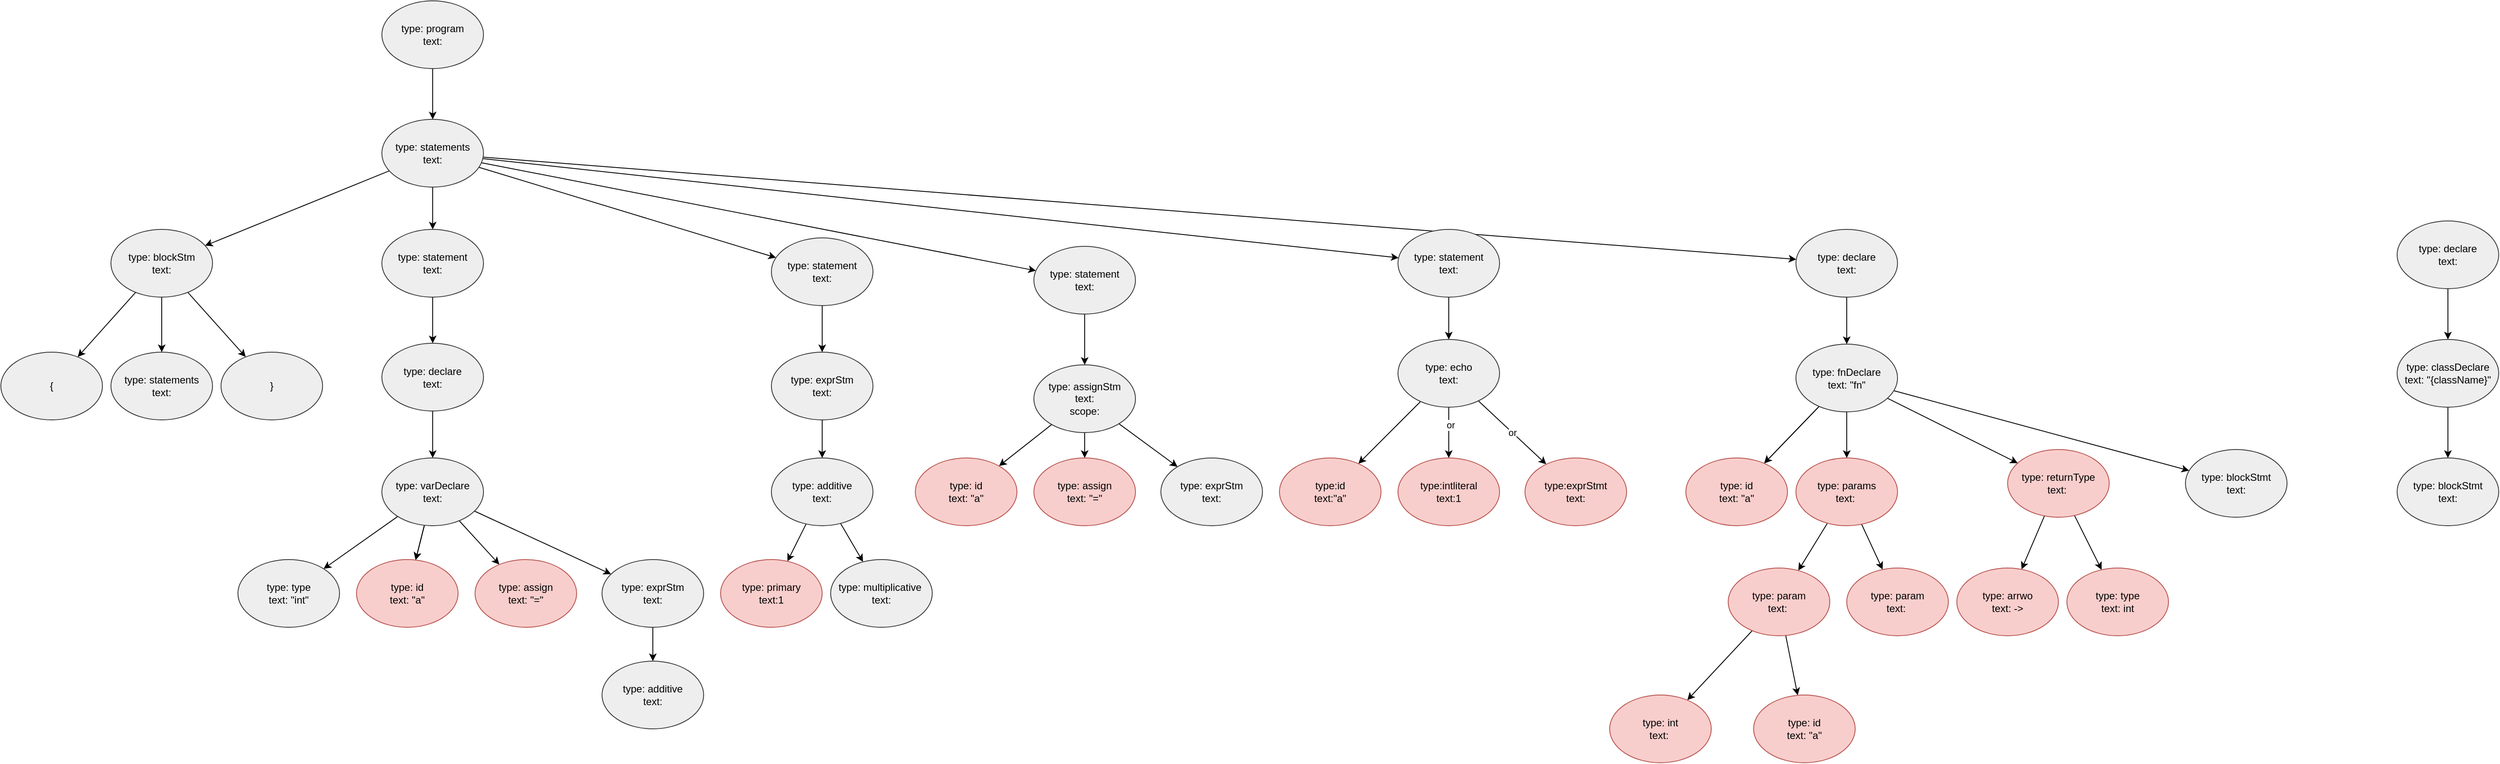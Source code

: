 <mxfile>
    <diagram id="mhCBieXG9H0Hiuy5WFCn" name="ast">
        <mxGraphModel dx="901" dy="882" grid="1" gridSize="10" guides="1" tooltips="1" connect="1" arrows="1" fold="1" page="0" pageScale="1" pageWidth="827" pageHeight="1169" math="0" shadow="0">
            <root>
                <mxCell id="0"/>
                <mxCell id="1" parent="0"/>
                <mxCell id="2" value="" style="rounded=0;orthogonalLoop=1;jettySize=auto;html=1;" parent="1" source="3" target="12" edge="1">
                    <mxGeometry relative="1" as="geometry"/>
                </mxCell>
                <mxCell id="3" value="type: program&lt;br&gt;text:" style="ellipse;whiteSpace=wrap;html=1;fillColor=#eeeeee;strokeColor=#36393d;" parent="1" vertex="1">
                    <mxGeometry x="450" y="100" width="120" height="80" as="geometry"/>
                </mxCell>
                <mxCell id="4" value="" style="edgeStyle=none;rounded=0;orthogonalLoop=1;jettySize=auto;html=1;" parent="1" source="5" target="6" edge="1">
                    <mxGeometry relative="1" as="geometry"/>
                </mxCell>
                <mxCell id="85" style="edgeStyle=none;rounded=0;orthogonalLoop=1;jettySize=auto;html=1;" parent="1" source="5" target="83" edge="1">
                    <mxGeometry relative="1" as="geometry"/>
                </mxCell>
                <mxCell id="86" style="edgeStyle=none;rounded=0;orthogonalLoop=1;jettySize=auto;html=1;" parent="1" source="5" target="84" edge="1">
                    <mxGeometry relative="1" as="geometry"/>
                </mxCell>
                <mxCell id="5" value="type: blockStm&lt;br&gt;text:" style="ellipse;whiteSpace=wrap;html=1;fillColor=#eeeeee;strokeColor=#36393d;" parent="1" vertex="1">
                    <mxGeometry x="130" y="370" width="120" height="80" as="geometry"/>
                </mxCell>
                <mxCell id="6" value="type: statements&lt;br&gt;text:" style="ellipse;whiteSpace=wrap;html=1;fillColor=#eeeeee;strokeColor=#36393d;" parent="1" vertex="1">
                    <mxGeometry x="130" y="515" width="120" height="80" as="geometry"/>
                </mxCell>
                <mxCell id="7" style="edgeStyle=none;rounded=0;orthogonalLoop=1;jettySize=auto;html=1;" parent="1" source="12" target="5" edge="1">
                    <mxGeometry relative="1" as="geometry"/>
                </mxCell>
                <mxCell id="8" style="edgeStyle=none;rounded=0;orthogonalLoop=1;jettySize=auto;html=1;" parent="1" source="12" target="14" edge="1">
                    <mxGeometry relative="1" as="geometry"/>
                </mxCell>
                <mxCell id="9" style="edgeStyle=none;rounded=0;orthogonalLoop=1;jettySize=auto;html=1;" parent="1" source="12" target="18" edge="1">
                    <mxGeometry relative="1" as="geometry"/>
                </mxCell>
                <mxCell id="10" style="edgeStyle=none;rounded=0;orthogonalLoop=1;jettySize=auto;html=1;" parent="1" source="12" target="22" edge="1">
                    <mxGeometry relative="1" as="geometry"/>
                </mxCell>
                <mxCell id="11" style="rounded=0;orthogonalLoop=1;jettySize=auto;html=1;" parent="1" source="12" target="46" edge="1">
                    <mxGeometry relative="1" as="geometry">
                        <mxPoint x="1916" y="340" as="targetPoint"/>
                    </mxGeometry>
                </mxCell>
                <mxCell id="82" style="edgeStyle=none;rounded=0;orthogonalLoop=1;jettySize=auto;html=1;" parent="1" source="12" target="58" edge="1">
                    <mxGeometry relative="1" as="geometry">
                        <mxPoint x="1250" y="290" as="targetPoint"/>
                    </mxGeometry>
                </mxCell>
                <mxCell id="12" value="type: statements&lt;br&gt;text:" style="ellipse;whiteSpace=wrap;html=1;fillColor=#eeeeee;strokeColor=#36393d;" parent="1" vertex="1">
                    <mxGeometry x="450" y="240" width="120" height="80" as="geometry"/>
                </mxCell>
                <mxCell id="13" value="" style="edgeStyle=none;rounded=0;orthogonalLoop=1;jettySize=auto;html=1;" parent="1" source="14" target="16" edge="1">
                    <mxGeometry relative="1" as="geometry"/>
                </mxCell>
                <mxCell id="14" value="type: statement&lt;br&gt;text:" style="ellipse;whiteSpace=wrap;html=1;fillColor=#eeeeee;strokeColor=#36393d;" parent="1" vertex="1">
                    <mxGeometry x="450" y="370" width="120" height="80" as="geometry"/>
                </mxCell>
                <mxCell id="15" style="edgeStyle=none;rounded=0;orthogonalLoop=1;jettySize=auto;html=1;" parent="1" source="16" target="32" edge="1">
                    <mxGeometry relative="1" as="geometry"/>
                </mxCell>
                <mxCell id="16" value="type: declare&lt;br&gt;text:" style="ellipse;whiteSpace=wrap;html=1;fillColor=#eeeeee;strokeColor=#36393d;" parent="1" vertex="1">
                    <mxGeometry x="450" y="504.5" width="120" height="80" as="geometry"/>
                </mxCell>
                <mxCell id="17" value="" style="edgeStyle=none;rounded=0;orthogonalLoop=1;jettySize=auto;html=1;" parent="1" source="18" target="20" edge="1">
                    <mxGeometry relative="1" as="geometry"/>
                </mxCell>
                <mxCell id="18" value="type: statement&lt;br&gt;text:" style="ellipse;whiteSpace=wrap;html=1;fillColor=#eeeeee;strokeColor=#36393d;" parent="1" vertex="1">
                    <mxGeometry x="910" y="380" width="120" height="80" as="geometry"/>
                </mxCell>
                <mxCell id="19" value="" style="edgeStyle=none;rounded=0;orthogonalLoop=1;jettySize=auto;html=1;" parent="1" source="20" target="40" edge="1">
                    <mxGeometry relative="1" as="geometry"/>
                </mxCell>
                <mxCell id="20" value="type: exprStm&lt;br&gt;text:" style="ellipse;whiteSpace=wrap;html=1;fillColor=#eeeeee;strokeColor=#36393d;" parent="1" vertex="1">
                    <mxGeometry x="910" y="515" width="120" height="80" as="geometry"/>
                </mxCell>
                <mxCell id="21" value="" style="edgeStyle=none;rounded=0;orthogonalLoop=1;jettySize=auto;html=1;" parent="1" source="22" target="26" edge="1">
                    <mxGeometry relative="1" as="geometry"/>
                </mxCell>
                <mxCell id="22" value="type: statement&lt;br&gt;text:" style="ellipse;whiteSpace=wrap;html=1;fillColor=#eeeeee;strokeColor=#36393d;" parent="1" vertex="1">
                    <mxGeometry x="1220" y="390" width="120" height="80" as="geometry"/>
                </mxCell>
                <mxCell id="23" style="edgeStyle=none;rounded=0;orthogonalLoop=1;jettySize=auto;html=1;" parent="1" source="26" target="42" edge="1">
                    <mxGeometry relative="1" as="geometry"/>
                </mxCell>
                <mxCell id="24" style="edgeStyle=none;rounded=0;orthogonalLoop=1;jettySize=auto;html=1;" parent="1" source="26" target="43" edge="1">
                    <mxGeometry relative="1" as="geometry"/>
                </mxCell>
                <mxCell id="25" style="edgeStyle=none;rounded=0;orthogonalLoop=1;jettySize=auto;html=1;" parent="1" source="26" target="44" edge="1">
                    <mxGeometry relative="1" as="geometry"/>
                </mxCell>
                <mxCell id="26" value="type: assignStm&lt;br&gt;text:&lt;br&gt;scope:" style="ellipse;whiteSpace=wrap;html=1;fillColor=#eeeeee;strokeColor=#36393d;" parent="1" vertex="1">
                    <mxGeometry x="1220" y="530" width="120" height="80" as="geometry"/>
                </mxCell>
                <mxCell id="27" style="edgeStyle=none;rounded=0;orthogonalLoop=1;jettySize=auto;html=1;" parent="1" source="32" target="33" edge="1">
                    <mxGeometry relative="1" as="geometry"/>
                </mxCell>
                <mxCell id="28" style="edgeStyle=none;rounded=0;orthogonalLoop=1;jettySize=auto;html=1;" parent="1" source="32" target="34" edge="1">
                    <mxGeometry relative="1" as="geometry"/>
                </mxCell>
                <mxCell id="29" value="" style="edgeStyle=none;rounded=0;orthogonalLoop=1;jettySize=auto;html=1;" parent="1" source="32" target="34" edge="1">
                    <mxGeometry relative="1" as="geometry"/>
                </mxCell>
                <mxCell id="30" style="edgeStyle=none;rounded=0;orthogonalLoop=1;jettySize=auto;html=1;" parent="1" source="32" target="35" edge="1">
                    <mxGeometry relative="1" as="geometry"/>
                </mxCell>
                <mxCell id="31" style="edgeStyle=none;rounded=0;orthogonalLoop=1;jettySize=auto;html=1;" parent="1" source="32" target="37" edge="1">
                    <mxGeometry relative="1" as="geometry"/>
                </mxCell>
                <mxCell id="32" value="type: varDeclare&lt;br&gt;text:" style="ellipse;whiteSpace=wrap;html=1;fillColor=#eeeeee;strokeColor=#36393d;" parent="1" vertex="1">
                    <mxGeometry x="450" y="640" width="120" height="80" as="geometry"/>
                </mxCell>
                <mxCell id="33" value="type: type&lt;br&gt;text: &quot;int&quot;" style="ellipse;whiteSpace=wrap;html=1;fillColor=#eeeeee;strokeColor=#36393d;" parent="1" vertex="1">
                    <mxGeometry x="280" y="760" width="120" height="80" as="geometry"/>
                </mxCell>
                <mxCell id="34" value="type: id&lt;br&gt;text: &quot;a&quot;" style="ellipse;whiteSpace=wrap;html=1;fillColor=#f8cecc;strokeColor=#b85450;" parent="1" vertex="1">
                    <mxGeometry x="420" y="760" width="120" height="80" as="geometry"/>
                </mxCell>
                <mxCell id="35" value="type: assign&lt;br&gt;text: &quot;=&quot;" style="ellipse;whiteSpace=wrap;html=1;fillColor=#f8cecc;strokeColor=#b85450;" parent="1" vertex="1">
                    <mxGeometry x="560" y="760" width="120" height="80" as="geometry"/>
                </mxCell>
                <mxCell id="36" style="edgeStyle=none;rounded=0;orthogonalLoop=1;jettySize=auto;html=1;" parent="1" source="37" target="41" edge="1">
                    <mxGeometry relative="1" as="geometry"/>
                </mxCell>
                <mxCell id="37" value="type: exprStm&lt;br&gt;text:" style="ellipse;whiteSpace=wrap;html=1;fillColor=#eeeeee;strokeColor=#36393d;" parent="1" vertex="1">
                    <mxGeometry x="710" y="760" width="120" height="80" as="geometry"/>
                </mxCell>
                <mxCell id="38" style="rounded=0;orthogonalLoop=1;jettySize=auto;html=1;" parent="1" source="40" target="53" edge="1">
                    <mxGeometry relative="1" as="geometry"/>
                </mxCell>
                <mxCell id="39" style="edgeStyle=none;rounded=0;orthogonalLoop=1;jettySize=auto;html=1;" parent="1" source="40" target="54" edge="1">
                    <mxGeometry relative="1" as="geometry"/>
                </mxCell>
                <mxCell id="40" value="type: additive&lt;br&gt;text:" style="ellipse;whiteSpace=wrap;html=1;fillColor=#eeeeee;strokeColor=#36393d;" parent="1" vertex="1">
                    <mxGeometry x="910" y="640" width="120" height="80" as="geometry"/>
                </mxCell>
                <mxCell id="41" value="type: additive&lt;br&gt;text:" style="ellipse;whiteSpace=wrap;html=1;fillColor=#eeeeee;strokeColor=#36393d;" parent="1" vertex="1">
                    <mxGeometry x="710" y="880" width="120" height="80" as="geometry"/>
                </mxCell>
                <mxCell id="42" value="type: id&lt;br&gt;text: &quot;a&quot;" style="ellipse;whiteSpace=wrap;html=1;fillColor=#f8cecc;strokeColor=#b85450;" parent="1" vertex="1">
                    <mxGeometry x="1080" y="640" width="120" height="80" as="geometry"/>
                </mxCell>
                <mxCell id="43" value="type: assign&lt;br&gt;text: &quot;=&quot;" style="ellipse;whiteSpace=wrap;html=1;fillColor=#f8cecc;strokeColor=#b85450;" parent="1" vertex="1">
                    <mxGeometry x="1220" y="640" width="120" height="80" as="geometry"/>
                </mxCell>
                <mxCell id="44" value="type: exprStm&lt;br&gt;text:" style="ellipse;whiteSpace=wrap;html=1;fillColor=#eeeeee;strokeColor=#36393d;" parent="1" vertex="1">
                    <mxGeometry x="1370" y="640" width="120" height="80" as="geometry"/>
                </mxCell>
                <mxCell id="45" style="edgeStyle=none;rounded=0;orthogonalLoop=1;jettySize=auto;html=1;" parent="1" source="46" target="51" edge="1">
                    <mxGeometry relative="1" as="geometry"/>
                </mxCell>
                <mxCell id="46" value="type: statement&lt;br&gt;text:" style="ellipse;whiteSpace=wrap;html=1;fillColor=#eeeeee;strokeColor=#36393d;" parent="1" vertex="1">
                    <mxGeometry x="1650" y="370" width="120" height="80" as="geometry"/>
                </mxCell>
                <mxCell id="47" value="" style="edgeStyle=none;rounded=0;orthogonalLoop=1;jettySize=auto;html=1;" parent="1" source="51" target="52" edge="1">
                    <mxGeometry relative="1" as="geometry"/>
                </mxCell>
                <mxCell id="48" style="rounded=0;orthogonalLoop=1;jettySize=auto;html=1;" parent="1" source="51" target="55" edge="1">
                    <mxGeometry relative="1" as="geometry"/>
                </mxCell>
                <mxCell id="49" value="or" style="edgeLabel;html=1;align=center;verticalAlign=middle;resizable=0;points=[];" parent="48" vertex="1" connectable="0">
                    <mxGeometry x="-0.319" y="2" relative="1" as="geometry">
                        <mxPoint as="offset"/>
                    </mxGeometry>
                </mxCell>
                <mxCell id="50" value="or" style="edgeStyle=none;rounded=0;orthogonalLoop=1;jettySize=auto;html=1;" parent="1" source="51" target="56" edge="1">
                    <mxGeometry relative="1" as="geometry"/>
                </mxCell>
                <mxCell id="51" value="type: echo&lt;br&gt;text:" style="ellipse;whiteSpace=wrap;html=1;fillColor=#eeeeee;strokeColor=#36393d;" parent="1" vertex="1">
                    <mxGeometry x="1650" y="500" width="120" height="80" as="geometry"/>
                </mxCell>
                <mxCell id="52" value="type:id&lt;br&gt;text:&quot;a&quot;" style="ellipse;whiteSpace=wrap;html=1;fillColor=#f8cecc;strokeColor=#b85450;" parent="1" vertex="1">
                    <mxGeometry x="1510" y="640" width="120" height="80" as="geometry"/>
                </mxCell>
                <mxCell id="53" value="type: primary&lt;br&gt;text:1" style="ellipse;whiteSpace=wrap;html=1;fillColor=#f8cecc;strokeColor=#b85450;" parent="1" vertex="1">
                    <mxGeometry x="850" y="760" width="120" height="80" as="geometry"/>
                </mxCell>
                <mxCell id="54" value="type: multiplicative&amp;nbsp;&lt;br&gt;text:" style="ellipse;whiteSpace=wrap;html=1;fillColor=#eeeeee;strokeColor=#36393d;" parent="1" vertex="1">
                    <mxGeometry x="980" y="760" width="120" height="80" as="geometry"/>
                </mxCell>
                <mxCell id="55" value="type:intliteral&lt;br&gt;text:1" style="ellipse;whiteSpace=wrap;html=1;fillColor=#f8cecc;strokeColor=#b85450;" parent="1" vertex="1">
                    <mxGeometry x="1650" y="640" width="120" height="80" as="geometry"/>
                </mxCell>
                <mxCell id="56" value="type:exprStmt&lt;br&gt;text:" style="ellipse;whiteSpace=wrap;html=1;fillColor=#f8cecc;strokeColor=#b85450;" parent="1" vertex="1">
                    <mxGeometry x="1800" y="640" width="120" height="80" as="geometry"/>
                </mxCell>
                <mxCell id="57" style="edgeStyle=none;rounded=0;orthogonalLoop=1;jettySize=auto;html=1;" parent="1" source="58" target="64" edge="1">
                    <mxGeometry relative="1" as="geometry"/>
                </mxCell>
                <mxCell id="58" value="type: declare&lt;br&gt;text:" style="ellipse;whiteSpace=wrap;html=1;fillColor=#eeeeee;strokeColor=#36393d;" parent="1" vertex="1">
                    <mxGeometry x="2120" y="370" width="120" height="80" as="geometry"/>
                </mxCell>
                <mxCell id="60" style="edgeStyle=none;rounded=0;orthogonalLoop=1;jettySize=auto;html=1;" parent="1" source="64" target="66" edge="1">
                    <mxGeometry relative="1" as="geometry"/>
                </mxCell>
                <mxCell id="61" value="" style="edgeStyle=none;rounded=0;orthogonalLoop=1;jettySize=auto;html=1;" parent="1" source="64" target="66" edge="1">
                    <mxGeometry relative="1" as="geometry"/>
                </mxCell>
                <mxCell id="62" style="edgeStyle=none;rounded=0;orthogonalLoop=1;jettySize=auto;html=1;" parent="1" source="64" target="67" edge="1">
                    <mxGeometry relative="1" as="geometry"/>
                </mxCell>
                <mxCell id="63" style="edgeStyle=none;rounded=0;orthogonalLoop=1;jettySize=auto;html=1;" parent="1" source="64" target="69" edge="1">
                    <mxGeometry relative="1" as="geometry"/>
                </mxCell>
                <mxCell id="73" style="edgeStyle=orthogonalEdgeStyle;rounded=0;orthogonalLoop=1;jettySize=auto;html=1;" parent="1" source="64" target="72" edge="1">
                    <mxGeometry relative="1" as="geometry"/>
                </mxCell>
                <mxCell id="64" value="type: fnDeclare&lt;br&gt;text: &quot;fn&quot;" style="ellipse;whiteSpace=wrap;html=1;fillColor=#eeeeee;strokeColor=#36393d;" parent="1" vertex="1">
                    <mxGeometry x="2120" y="505.5" width="120" height="80" as="geometry"/>
                </mxCell>
                <mxCell id="66" value="type: id&lt;br&gt;text: &quot;a&quot;" style="ellipse;whiteSpace=wrap;html=1;fillColor=#f8cecc;strokeColor=#b85450;" parent="1" vertex="1">
                    <mxGeometry x="1990" y="640" width="120" height="80" as="geometry"/>
                </mxCell>
                <mxCell id="88" style="edgeStyle=none;rounded=0;orthogonalLoop=1;jettySize=auto;html=1;" parent="1" source="67" target="87" edge="1">
                    <mxGeometry relative="1" as="geometry"/>
                </mxCell>
                <mxCell id="90" style="edgeStyle=none;rounded=0;orthogonalLoop=1;jettySize=auto;html=1;" parent="1" source="67" target="89" edge="1">
                    <mxGeometry relative="1" as="geometry"/>
                </mxCell>
                <mxCell id="67" value="type: returnType&lt;br&gt;text:&amp;nbsp;" style="ellipse;whiteSpace=wrap;html=1;fillColor=#f8cecc;strokeColor=#b85450;" parent="1" vertex="1">
                    <mxGeometry x="2370" y="630" width="120" height="80" as="geometry"/>
                </mxCell>
                <mxCell id="69" value="type: blockStmt&lt;br&gt;text:" style="ellipse;whiteSpace=wrap;html=1;fillColor=#eeeeee;strokeColor=#36393d;" parent="1" vertex="1">
                    <mxGeometry x="2580" y="630" width="120" height="80" as="geometry"/>
                </mxCell>
                <mxCell id="75" style="rounded=0;orthogonalLoop=1;jettySize=auto;html=1;" parent="1" source="72" target="74" edge="1">
                    <mxGeometry relative="1" as="geometry"/>
                </mxCell>
                <mxCell id="77" style="edgeStyle=none;rounded=0;orthogonalLoop=1;jettySize=auto;html=1;" parent="1" source="72" target="76" edge="1">
                    <mxGeometry relative="1" as="geometry"/>
                </mxCell>
                <mxCell id="72" value="type: params&lt;br&gt;text:&amp;nbsp;" style="ellipse;whiteSpace=wrap;html=1;fillColor=#f8cecc;strokeColor=#b85450;" parent="1" vertex="1">
                    <mxGeometry x="2120" y="640" width="120" height="80" as="geometry"/>
                </mxCell>
                <mxCell id="79" style="edgeStyle=none;rounded=0;orthogonalLoop=1;jettySize=auto;html=1;" parent="1" source="74" target="78" edge="1">
                    <mxGeometry relative="1" as="geometry"/>
                </mxCell>
                <mxCell id="81" style="edgeStyle=none;rounded=0;orthogonalLoop=1;jettySize=auto;html=1;" parent="1" source="74" target="80" edge="1">
                    <mxGeometry relative="1" as="geometry"/>
                </mxCell>
                <mxCell id="74" value="type: param&lt;br&gt;text:&amp;nbsp;" style="ellipse;whiteSpace=wrap;html=1;fillColor=#f8cecc;strokeColor=#b85450;" parent="1" vertex="1">
                    <mxGeometry x="2040" y="770" width="120" height="80" as="geometry"/>
                </mxCell>
                <mxCell id="76" value="type: param&lt;br&gt;text:&amp;nbsp;" style="ellipse;whiteSpace=wrap;html=1;fillColor=#f8cecc;strokeColor=#b85450;" parent="1" vertex="1">
                    <mxGeometry x="2180" y="770" width="120" height="80" as="geometry"/>
                </mxCell>
                <mxCell id="78" value="type: int&lt;br&gt;text:&amp;nbsp;" style="ellipse;whiteSpace=wrap;html=1;fillColor=#f8cecc;strokeColor=#b85450;" parent="1" vertex="1">
                    <mxGeometry x="1900" y="920" width="120" height="80" as="geometry"/>
                </mxCell>
                <mxCell id="80" value="type: id&lt;br&gt;text: &quot;a&quot;" style="ellipse;whiteSpace=wrap;html=1;fillColor=#f8cecc;strokeColor=#b85450;" parent="1" vertex="1">
                    <mxGeometry x="2070" y="920" width="120" height="80" as="geometry"/>
                </mxCell>
                <mxCell id="83" value="{" style="ellipse;whiteSpace=wrap;html=1;fillColor=#eeeeee;strokeColor=#36393d;" parent="1" vertex="1">
                    <mxGeometry y="515" width="120" height="80" as="geometry"/>
                </mxCell>
                <mxCell id="84" value="}" style="ellipse;whiteSpace=wrap;html=1;fillColor=#eeeeee;strokeColor=#36393d;" parent="1" vertex="1">
                    <mxGeometry x="260" y="515" width="120" height="80" as="geometry"/>
                </mxCell>
                <mxCell id="87" value="type: arrwo&lt;br&gt;text: -&amp;gt;" style="ellipse;whiteSpace=wrap;html=1;fillColor=#f8cecc;strokeColor=#b85450;" parent="1" vertex="1">
                    <mxGeometry x="2310" y="770" width="120" height="80" as="geometry"/>
                </mxCell>
                <mxCell id="89" value="type: type&lt;br&gt;text: int" style="ellipse;whiteSpace=wrap;html=1;fillColor=#f8cecc;strokeColor=#b85450;" parent="1" vertex="1">
                    <mxGeometry x="2440" y="770" width="120" height="80" as="geometry"/>
                </mxCell>
                <mxCell id="93" style="rounded=0;orthogonalLoop=1;jettySize=auto;html=1;strokeWidth=1;" edge="1" parent="1" source="91" target="92">
                    <mxGeometry relative="1" as="geometry"/>
                </mxCell>
                <mxCell id="91" value="type: declare&lt;br&gt;text:" style="ellipse;whiteSpace=wrap;html=1;fillColor=#eeeeee;strokeColor=#36393d;" vertex="1" parent="1">
                    <mxGeometry x="2830" y="360" width="120" height="80" as="geometry"/>
                </mxCell>
                <mxCell id="98" style="edgeStyle=none;rounded=0;orthogonalLoop=1;jettySize=auto;html=1;strokeWidth=1;" edge="1" parent="1" source="92" target="96">
                    <mxGeometry relative="1" as="geometry"/>
                </mxCell>
                <mxCell id="92" value="type: classDeclare&lt;br&gt;text: &quot;{className}&quot;" style="ellipse;whiteSpace=wrap;html=1;fillColor=#eeeeee;strokeColor=#36393d;" vertex="1" parent="1">
                    <mxGeometry x="2830" y="500" width="120" height="80" as="geometry"/>
                </mxCell>
                <mxCell id="96" value="type: blockStmt&lt;br&gt;text:" style="ellipse;whiteSpace=wrap;html=1;fillColor=#eeeeee;strokeColor=#36393d;" vertex="1" parent="1">
                    <mxGeometry x="2830" y="640" width="120" height="80" as="geometry"/>
                </mxCell>
            </root>
        </mxGraphModel>
    </diagram>
</mxfile>
